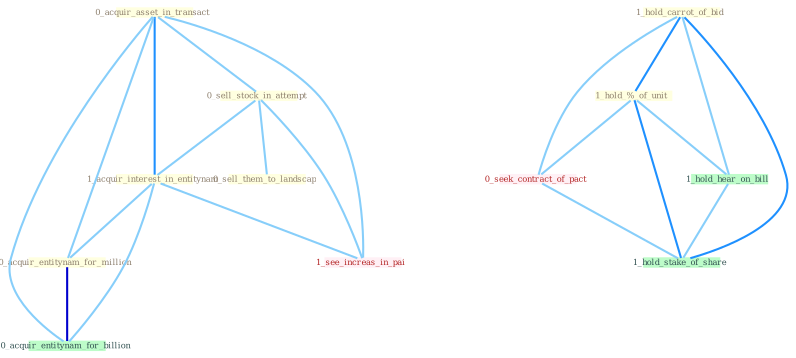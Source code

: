 Graph G{ 
    node
    [shape=polygon,style=filled,width=.5,height=.06,color="#BDFCC9",fixedsize=true,fontsize=4,
    fontcolor="#2f4f4f"];
    {node
    [color="#ffffe0", fontcolor="#8b7d6b"] "0_acquir_asset_in_transact " "0_sell_stock_in_attempt " "1_acquir_interest_in_entitynam " "0_sell_them_to_landscap " "0_acquir_entitynam_for_million " "1_hold_carrot_of_bid " "1_hold_%_of_unit "}
{node [color="#fff0f5", fontcolor="#b22222"] "0_seek_contract_of_pact " "1_see_increas_in_pai "}
edge [color="#B0E2FF"];

	"0_acquir_asset_in_transact " -- "0_sell_stock_in_attempt " [w="1", color="#87cefa" ];
	"0_acquir_asset_in_transact " -- "1_acquir_interest_in_entitynam " [w="2", color="#1e90ff" , len=0.8];
	"0_acquir_asset_in_transact " -- "0_acquir_entitynam_for_million " [w="1", color="#87cefa" ];
	"0_acquir_asset_in_transact " -- "0_acquir_entitynam_for_billion " [w="1", color="#87cefa" ];
	"0_acquir_asset_in_transact " -- "1_see_increas_in_pai " [w="1", color="#87cefa" ];
	"0_sell_stock_in_attempt " -- "1_acquir_interest_in_entitynam " [w="1", color="#87cefa" ];
	"0_sell_stock_in_attempt " -- "0_sell_them_to_landscap " [w="1", color="#87cefa" ];
	"0_sell_stock_in_attempt " -- "1_see_increas_in_pai " [w="1", color="#87cefa" ];
	"1_acquir_interest_in_entitynam " -- "0_acquir_entitynam_for_million " [w="1", color="#87cefa" ];
	"1_acquir_interest_in_entitynam " -- "0_acquir_entitynam_for_billion " [w="1", color="#87cefa" ];
	"1_acquir_interest_in_entitynam " -- "1_see_increas_in_pai " [w="1", color="#87cefa" ];
	"0_acquir_entitynam_for_million " -- "0_acquir_entitynam_for_billion " [w="3", color="#0000cd" , len=0.6];
	"1_hold_carrot_of_bid " -- "1_hold_%_of_unit " [w="2", color="#1e90ff" , len=0.8];
	"1_hold_carrot_of_bid " -- "0_seek_contract_of_pact " [w="1", color="#87cefa" ];
	"1_hold_carrot_of_bid " -- "1_hold_hear_on_bill " [w="1", color="#87cefa" ];
	"1_hold_carrot_of_bid " -- "1_hold_stake_of_share " [w="2", color="#1e90ff" , len=0.8];
	"1_hold_%_of_unit " -- "0_seek_contract_of_pact " [w="1", color="#87cefa" ];
	"1_hold_%_of_unit " -- "1_hold_hear_on_bill " [w="1", color="#87cefa" ];
	"1_hold_%_of_unit " -- "1_hold_stake_of_share " [w="2", color="#1e90ff" , len=0.8];
	"0_seek_contract_of_pact " -- "1_hold_stake_of_share " [w="1", color="#87cefa" ];
	"1_hold_hear_on_bill " -- "1_hold_stake_of_share " [w="1", color="#87cefa" ];
}